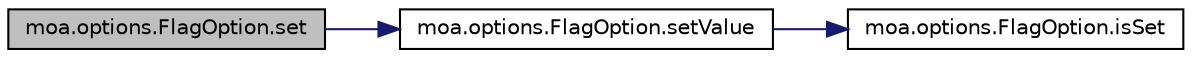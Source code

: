 digraph G
{
  edge [fontname="Helvetica",fontsize="10",labelfontname="Helvetica",labelfontsize="10"];
  node [fontname="Helvetica",fontsize="10",shape=record];
  rankdir=LR;
  Node1 [label="moa.options.FlagOption.set",height=0.2,width=0.4,color="black", fillcolor="grey75", style="filled" fontcolor="black"];
  Node1 -> Node2 [color="midnightblue",fontsize="10",style="solid",fontname="Helvetica"];
  Node2 [label="moa.options.FlagOption.setValue",height=0.2,width=0.4,color="black", fillcolor="white", style="filled",URL="$classmoa_1_1options_1_1FlagOption.html#a9fb0cd8927988349bf9ec13dfb14c573"];
  Node2 -> Node3 [color="midnightblue",fontsize="10",style="solid",fontname="Helvetica"];
  Node3 [label="moa.options.FlagOption.isSet",height=0.2,width=0.4,color="black", fillcolor="white", style="filled",URL="$classmoa_1_1options_1_1FlagOption.html#ab3328d236e4a4c30172a7343a7a10078"];
}
